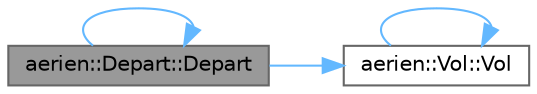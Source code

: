 digraph "aerien::Depart::Depart"
{
 // LATEX_PDF_SIZE
  bgcolor="transparent";
  edge [fontname=Helvetica,fontsize=10,labelfontname=Helvetica,labelfontsize=10];
  node [fontname=Helvetica,fontsize=10,shape=box,height=0.2,width=0.4];
  rankdir="LR";
  Node1 [id="Node000001",label="aerien::Depart::Depart",height=0.2,width=0.4,color="gray40", fillcolor="grey60", style="filled", fontcolor="black",tooltip="Constructeur avec paramètres Initialise un vol de départ avec les attributs du vol de base et ceux sp..."];
  Node1 -> Node1 [id="edge1_Node000001_Node000001",color="steelblue1",style="solid",tooltip=" "];
  Node1 -> Node2 [id="edge2_Node000001_Node000002",color="steelblue1",style="solid",tooltip=" "];
  Node2 [id="Node000002",label="aerien::Vol::Vol",height=0.2,width=0.4,color="grey40", fillcolor="white", style="filled",URL="$classaerien_1_1_vol.html#ab74bd636b15d4f4fc09c118246645927",tooltip="Constructeur avec paramètres Initialise un objet Vol avec les informations fournies."];
  Node2 -> Node2 [id="edge3_Node000002_Node000002",color="steelblue1",style="solid",tooltip=" "];
}
